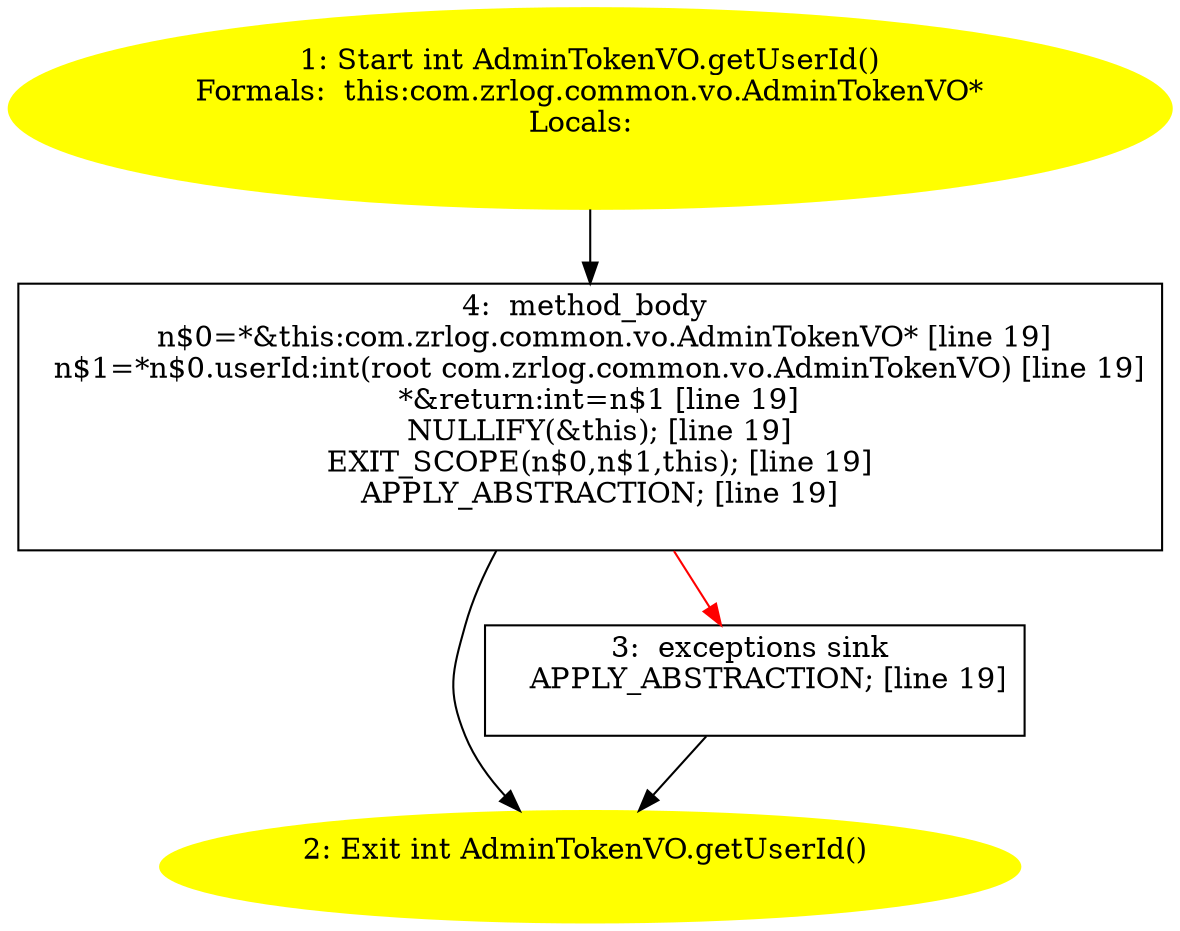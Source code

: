 /* @generated */
digraph cfg {
"com.zrlog.common.vo.AdminTokenVO.getUserId():int.a5a2f8e8669f2ec762641b8d468c6898_1" [label="1: Start int AdminTokenVO.getUserId()\nFormals:  this:com.zrlog.common.vo.AdminTokenVO*\nLocals:  \n  " color=yellow style=filled]
	

	 "com.zrlog.common.vo.AdminTokenVO.getUserId():int.a5a2f8e8669f2ec762641b8d468c6898_1" -> "com.zrlog.common.vo.AdminTokenVO.getUserId():int.a5a2f8e8669f2ec762641b8d468c6898_4" ;
"com.zrlog.common.vo.AdminTokenVO.getUserId():int.a5a2f8e8669f2ec762641b8d468c6898_2" [label="2: Exit int AdminTokenVO.getUserId() \n  " color=yellow style=filled]
	

"com.zrlog.common.vo.AdminTokenVO.getUserId():int.a5a2f8e8669f2ec762641b8d468c6898_3" [label="3:  exceptions sink \n   APPLY_ABSTRACTION; [line 19]\n " shape="box"]
	

	 "com.zrlog.common.vo.AdminTokenVO.getUserId():int.a5a2f8e8669f2ec762641b8d468c6898_3" -> "com.zrlog.common.vo.AdminTokenVO.getUserId():int.a5a2f8e8669f2ec762641b8d468c6898_2" ;
"com.zrlog.common.vo.AdminTokenVO.getUserId():int.a5a2f8e8669f2ec762641b8d468c6898_4" [label="4:  method_body \n   n$0=*&this:com.zrlog.common.vo.AdminTokenVO* [line 19]\n  n$1=*n$0.userId:int(root com.zrlog.common.vo.AdminTokenVO) [line 19]\n  *&return:int=n$1 [line 19]\n  NULLIFY(&this); [line 19]\n  EXIT_SCOPE(n$0,n$1,this); [line 19]\n  APPLY_ABSTRACTION; [line 19]\n " shape="box"]
	

	 "com.zrlog.common.vo.AdminTokenVO.getUserId():int.a5a2f8e8669f2ec762641b8d468c6898_4" -> "com.zrlog.common.vo.AdminTokenVO.getUserId():int.a5a2f8e8669f2ec762641b8d468c6898_2" ;
	 "com.zrlog.common.vo.AdminTokenVO.getUserId():int.a5a2f8e8669f2ec762641b8d468c6898_4" -> "com.zrlog.common.vo.AdminTokenVO.getUserId():int.a5a2f8e8669f2ec762641b8d468c6898_3" [color="red" ];
}
